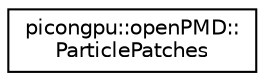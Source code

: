 digraph "Graphical Class Hierarchy"
{
 // LATEX_PDF_SIZE
  edge [fontname="Helvetica",fontsize="10",labelfontname="Helvetica",labelfontsize="10"];
  node [fontname="Helvetica",fontsize="10",shape=record];
  rankdir="LR";
  Node0 [label="picongpu::openPMD::\lParticlePatches",height=0.2,width=0.4,color="black", fillcolor="white", style="filled",URL="$classpicongpu_1_1open_p_m_d_1_1_particle_patches.html",tooltip="Struct for a list of particle patches."];
}

